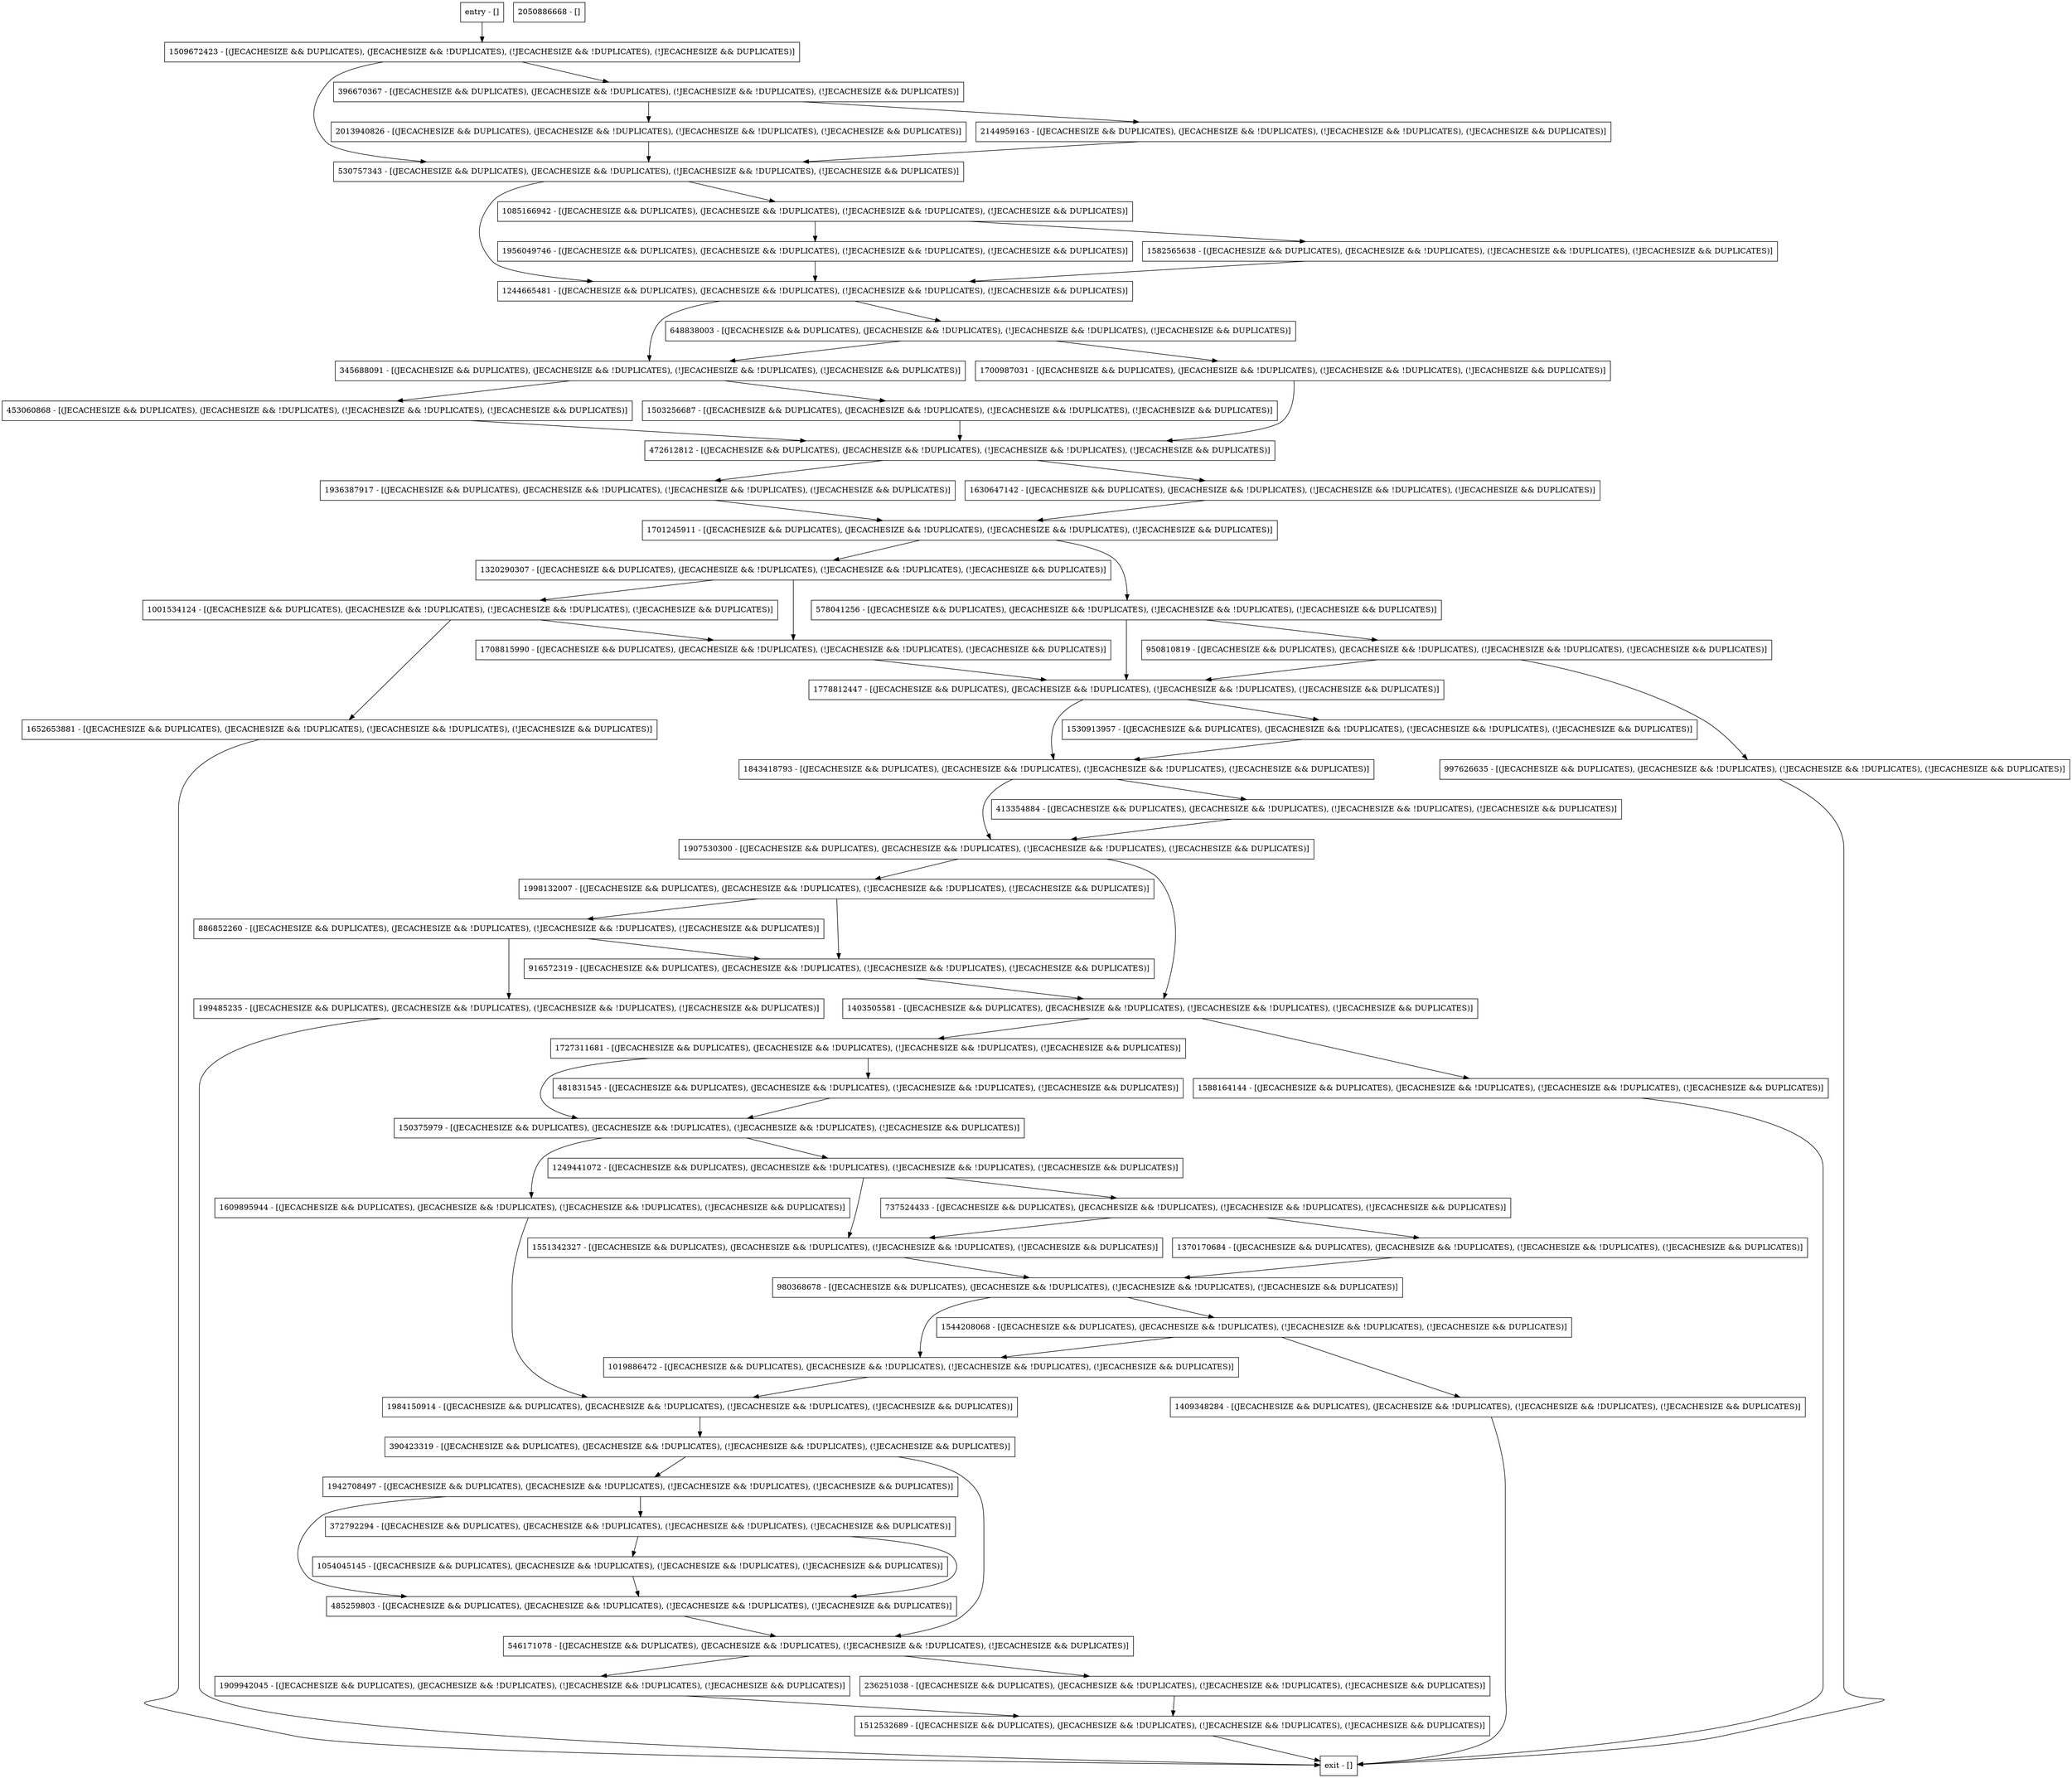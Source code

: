 digraph serialLogWork {
node [shape=record];
1907530300 [label="1907530300 - [(JECACHESIZE && DUPLICATES), (JECACHESIZE && !DUPLICATES), (!JECACHESIZE && !DUPLICATES), (!JECACHESIZE && DUPLICATES)]"];
1942708497 [label="1942708497 - [(JECACHESIZE && DUPLICATES), (JECACHESIZE && !DUPLICATES), (!JECACHESIZE && !DUPLICATES), (!JECACHESIZE && DUPLICATES)]"];
1588164144 [label="1588164144 - [(JECACHESIZE && DUPLICATES), (JECACHESIZE && !DUPLICATES), (!JECACHESIZE && !DUPLICATES), (!JECACHESIZE && DUPLICATES)]"];
1551342327 [label="1551342327 - [(JECACHESIZE && DUPLICATES), (JECACHESIZE && !DUPLICATES), (!JECACHESIZE && !DUPLICATES), (!JECACHESIZE && DUPLICATES)]"];
372792294 [label="372792294 - [(JECACHESIZE && DUPLICATES), (JECACHESIZE && !DUPLICATES), (!JECACHESIZE && !DUPLICATES), (!JECACHESIZE && DUPLICATES)]"];
2144959163 [label="2144959163 - [(JECACHESIZE && DUPLICATES), (JECACHESIZE && !DUPLICATES), (!JECACHESIZE && !DUPLICATES), (!JECACHESIZE && DUPLICATES)]"];
1320290307 [label="1320290307 - [(JECACHESIZE && DUPLICATES), (JECACHESIZE && !DUPLICATES), (!JECACHESIZE && !DUPLICATES), (!JECACHESIZE && DUPLICATES)]"];
1370170684 [label="1370170684 - [(JECACHESIZE && DUPLICATES), (JECACHESIZE && !DUPLICATES), (!JECACHESIZE && !DUPLICATES), (!JECACHESIZE && DUPLICATES)]"];
390423319 [label="390423319 - [(JECACHESIZE && DUPLICATES), (JECACHESIZE && !DUPLICATES), (!JECACHESIZE && !DUPLICATES), (!JECACHESIZE && DUPLICATES)]"];
1843418793 [label="1843418793 - [(JECACHESIZE && DUPLICATES), (JECACHESIZE && !DUPLICATES), (!JECACHESIZE && !DUPLICATES), (!JECACHESIZE && DUPLICATES)]"];
345688091 [label="345688091 - [(JECACHESIZE && DUPLICATES), (JECACHESIZE && !DUPLICATES), (!JECACHESIZE && !DUPLICATES), (!JECACHESIZE && DUPLICATES)]"];
578041256 [label="578041256 - [(JECACHESIZE && DUPLICATES), (JECACHESIZE && !DUPLICATES), (!JECACHESIZE && !DUPLICATES), (!JECACHESIZE && DUPLICATES)]"];
530757343 [label="530757343 - [(JECACHESIZE && DUPLICATES), (JECACHESIZE && !DUPLICATES), (!JECACHESIZE && !DUPLICATES), (!JECACHESIZE && DUPLICATES)]"];
2013940826 [label="2013940826 - [(JECACHESIZE && DUPLICATES), (JECACHESIZE && !DUPLICATES), (!JECACHESIZE && !DUPLICATES), (!JECACHESIZE && DUPLICATES)]"];
1244665481 [label="1244665481 - [(JECACHESIZE && DUPLICATES), (JECACHESIZE && !DUPLICATES), (!JECACHESIZE && !DUPLICATES), (!JECACHESIZE && DUPLICATES)]"];
1019886472 [label="1019886472 - [(JECACHESIZE && DUPLICATES), (JECACHESIZE && !DUPLICATES), (!JECACHESIZE && !DUPLICATES), (!JECACHESIZE && DUPLICATES)]"];
916572319 [label="916572319 - [(JECACHESIZE && DUPLICATES), (JECACHESIZE && !DUPLICATES), (!JECACHESIZE && !DUPLICATES), (!JECACHESIZE && DUPLICATES)]"];
1998132007 [label="1998132007 - [(JECACHESIZE && DUPLICATES), (JECACHESIZE && !DUPLICATES), (!JECACHESIZE && !DUPLICATES), (!JECACHESIZE && DUPLICATES)]"];
1403505581 [label="1403505581 - [(JECACHESIZE && DUPLICATES), (JECACHESIZE && !DUPLICATES), (!JECACHESIZE && !DUPLICATES), (!JECACHESIZE && DUPLICATES)]"];
481831545 [label="481831545 - [(JECACHESIZE && DUPLICATES), (JECACHESIZE && !DUPLICATES), (!JECACHESIZE && !DUPLICATES), (!JECACHESIZE && DUPLICATES)]"];
1700987031 [label="1700987031 - [(JECACHESIZE && DUPLICATES), (JECACHESIZE && !DUPLICATES), (!JECACHESIZE && !DUPLICATES), (!JECACHESIZE && DUPLICATES)]"];
546171078 [label="546171078 - [(JECACHESIZE && DUPLICATES), (JECACHESIZE && !DUPLICATES), (!JECACHESIZE && !DUPLICATES), (!JECACHESIZE && DUPLICATES)]"];
1409348284 [label="1409348284 - [(JECACHESIZE && DUPLICATES), (JECACHESIZE && !DUPLICATES), (!JECACHESIZE && !DUPLICATES), (!JECACHESIZE && DUPLICATES)]"];
1530913957 [label="1530913957 - [(JECACHESIZE && DUPLICATES), (JECACHESIZE && !DUPLICATES), (!JECACHESIZE && !DUPLICATES), (!JECACHESIZE && DUPLICATES)]"];
2050886668 [label="2050886668 - []"];
entry [label="entry - []"];
exit [label="exit - []"];
648838003 [label="648838003 - [(JECACHESIZE && DUPLICATES), (JECACHESIZE && !DUPLICATES), (!JECACHESIZE && !DUPLICATES), (!JECACHESIZE && DUPLICATES)]"];
1909942045 [label="1909942045 - [(JECACHESIZE && DUPLICATES), (JECACHESIZE && !DUPLICATES), (!JECACHESIZE && !DUPLICATES), (!JECACHESIZE && DUPLICATES)]"];
980368678 [label="980368678 - [(JECACHESIZE && DUPLICATES), (JECACHESIZE && !DUPLICATES), (!JECACHESIZE && !DUPLICATES), (!JECACHESIZE && DUPLICATES)]"];
1701245911 [label="1701245911 - [(JECACHESIZE && DUPLICATES), (JECACHESIZE && !DUPLICATES), (!JECACHESIZE && !DUPLICATES), (!JECACHESIZE && DUPLICATES)]"];
1054045145 [label="1054045145 - [(JECACHESIZE && DUPLICATES), (JECACHESIZE && !DUPLICATES), (!JECACHESIZE && !DUPLICATES), (!JECACHESIZE && DUPLICATES)]"];
1249441072 [label="1249441072 - [(JECACHESIZE && DUPLICATES), (JECACHESIZE && !DUPLICATES), (!JECACHESIZE && !DUPLICATES), (!JECACHESIZE && DUPLICATES)]"];
485259803 [label="485259803 - [(JECACHESIZE && DUPLICATES), (JECACHESIZE && !DUPLICATES), (!JECACHESIZE && !DUPLICATES), (!JECACHESIZE && DUPLICATES)]"];
236251038 [label="236251038 - [(JECACHESIZE && DUPLICATES), (JECACHESIZE && !DUPLICATES), (!JECACHESIZE && !DUPLICATES), (!JECACHESIZE && DUPLICATES)]"];
1984150914 [label="1984150914 - [(JECACHESIZE && DUPLICATES), (JECACHESIZE && !DUPLICATES), (!JECACHESIZE && !DUPLICATES), (!JECACHESIZE && DUPLICATES)]"];
1509672423 [label="1509672423 - [(JECACHESIZE && DUPLICATES), (JECACHESIZE && !DUPLICATES), (!JECACHESIZE && !DUPLICATES), (!JECACHESIZE && DUPLICATES)]"];
737524433 [label="737524433 - [(JECACHESIZE && DUPLICATES), (JECACHESIZE && !DUPLICATES), (!JECACHESIZE && !DUPLICATES), (!JECACHESIZE && DUPLICATES)]"];
1512532689 [label="1512532689 - [(JECACHESIZE && DUPLICATES), (JECACHESIZE && !DUPLICATES), (!JECACHESIZE && !DUPLICATES), (!JECACHESIZE && DUPLICATES)]"];
396670367 [label="396670367 - [(JECACHESIZE && DUPLICATES), (JECACHESIZE && !DUPLICATES), (!JECACHESIZE && !DUPLICATES), (!JECACHESIZE && DUPLICATES)]"];
1503256687 [label="1503256687 - [(JECACHESIZE && DUPLICATES), (JECACHESIZE && !DUPLICATES), (!JECACHESIZE && !DUPLICATES), (!JECACHESIZE && DUPLICATES)]"];
1708815990 [label="1708815990 - [(JECACHESIZE && DUPLICATES), (JECACHESIZE && !DUPLICATES), (!JECACHESIZE && !DUPLICATES), (!JECACHESIZE && DUPLICATES)]"];
413354884 [label="413354884 - [(JECACHESIZE && DUPLICATES), (JECACHESIZE && !DUPLICATES), (!JECACHESIZE && !DUPLICATES), (!JECACHESIZE && DUPLICATES)]"];
1936387917 [label="1936387917 - [(JECACHESIZE && DUPLICATES), (JECACHESIZE && !DUPLICATES), (!JECACHESIZE && !DUPLICATES), (!JECACHESIZE && DUPLICATES)]"];
1609895944 [label="1609895944 - [(JECACHESIZE && DUPLICATES), (JECACHESIZE && !DUPLICATES), (!JECACHESIZE && !DUPLICATES), (!JECACHESIZE && DUPLICATES)]"];
1544208068 [label="1544208068 - [(JECACHESIZE && DUPLICATES), (JECACHESIZE && !DUPLICATES), (!JECACHESIZE && !DUPLICATES), (!JECACHESIZE && DUPLICATES)]"];
1778812447 [label="1778812447 - [(JECACHESIZE && DUPLICATES), (JECACHESIZE && !DUPLICATES), (!JECACHESIZE && !DUPLICATES), (!JECACHESIZE && DUPLICATES)]"];
472612812 [label="472612812 - [(JECACHESIZE && DUPLICATES), (JECACHESIZE && !DUPLICATES), (!JECACHESIZE && !DUPLICATES), (!JECACHESIZE && DUPLICATES)]"];
950810819 [label="950810819 - [(JECACHESIZE && DUPLICATES), (JECACHESIZE && !DUPLICATES), (!JECACHESIZE && !DUPLICATES), (!JECACHESIZE && DUPLICATES)]"];
997626635 [label="997626635 - [(JECACHESIZE && DUPLICATES), (JECACHESIZE && !DUPLICATES), (!JECACHESIZE && !DUPLICATES), (!JECACHESIZE && DUPLICATES)]"];
1652653881 [label="1652653881 - [(JECACHESIZE && DUPLICATES), (JECACHESIZE && !DUPLICATES), (!JECACHESIZE && !DUPLICATES), (!JECACHESIZE && DUPLICATES)]"];
1727311681 [label="1727311681 - [(JECACHESIZE && DUPLICATES), (JECACHESIZE && !DUPLICATES), (!JECACHESIZE && !DUPLICATES), (!JECACHESIZE && DUPLICATES)]"];
1582565638 [label="1582565638 - [(JECACHESIZE && DUPLICATES), (JECACHESIZE && !DUPLICATES), (!JECACHESIZE && !DUPLICATES), (!JECACHESIZE && DUPLICATES)]"];
886852260 [label="886852260 - [(JECACHESIZE && DUPLICATES), (JECACHESIZE && !DUPLICATES), (!JECACHESIZE && !DUPLICATES), (!JECACHESIZE && DUPLICATES)]"];
1956049746 [label="1956049746 - [(JECACHESIZE && DUPLICATES), (JECACHESIZE && !DUPLICATES), (!JECACHESIZE && !DUPLICATES), (!JECACHESIZE && DUPLICATES)]"];
453060868 [label="453060868 - [(JECACHESIZE && DUPLICATES), (JECACHESIZE && !DUPLICATES), (!JECACHESIZE && !DUPLICATES), (!JECACHESIZE && DUPLICATES)]"];
1001534124 [label="1001534124 - [(JECACHESIZE && DUPLICATES), (JECACHESIZE && !DUPLICATES), (!JECACHESIZE && !DUPLICATES), (!JECACHESIZE && DUPLICATES)]"];
1630647142 [label="1630647142 - [(JECACHESIZE && DUPLICATES), (JECACHESIZE && !DUPLICATES), (!JECACHESIZE && !DUPLICATES), (!JECACHESIZE && DUPLICATES)]"];
1085166942 [label="1085166942 - [(JECACHESIZE && DUPLICATES), (JECACHESIZE && !DUPLICATES), (!JECACHESIZE && !DUPLICATES), (!JECACHESIZE && DUPLICATES)]"];
199485235 [label="199485235 - [(JECACHESIZE && DUPLICATES), (JECACHESIZE && !DUPLICATES), (!JECACHESIZE && !DUPLICATES), (!JECACHESIZE && DUPLICATES)]"];
150375979 [label="150375979 - [(JECACHESIZE && DUPLICATES), (JECACHESIZE && !DUPLICATES), (!JECACHESIZE && !DUPLICATES), (!JECACHESIZE && DUPLICATES)]"];
entry;
exit;
1907530300 -> 1998132007;
1907530300 -> 1403505581;
1942708497 -> 372792294;
1942708497 -> 485259803;
1588164144 -> exit;
1551342327 -> 980368678;
372792294 -> 1054045145;
372792294 -> 485259803;
2144959163 -> 530757343;
1320290307 -> 1708815990;
1320290307 -> 1001534124;
1370170684 -> 980368678;
390423319 -> 1942708497;
390423319 -> 546171078;
1843418793 -> 1907530300;
1843418793 -> 413354884;
345688091 -> 453060868;
345688091 -> 1503256687;
578041256 -> 950810819;
578041256 -> 1778812447;
530757343 -> 1244665481;
530757343 -> 1085166942;
2013940826 -> 530757343;
1244665481 -> 648838003;
1244665481 -> 345688091;
1019886472 -> 1984150914;
916572319 -> 1403505581;
1998132007 -> 886852260;
1998132007 -> 916572319;
1403505581 -> 1588164144;
1403505581 -> 1727311681;
481831545 -> 150375979;
1700987031 -> 472612812;
546171078 -> 236251038;
546171078 -> 1909942045;
1409348284 -> exit;
1530913957 -> 1843418793;
entry -> 1509672423;
648838003 -> 1700987031;
648838003 -> 345688091;
1909942045 -> 1512532689;
980368678 -> 1544208068;
980368678 -> 1019886472;
1701245911 -> 1320290307;
1701245911 -> 578041256;
1054045145 -> 485259803;
1249441072 -> 1551342327;
1249441072 -> 737524433;
485259803 -> 546171078;
236251038 -> 1512532689;
1984150914 -> 390423319;
1509672423 -> 530757343;
1509672423 -> 396670367;
737524433 -> 1551342327;
737524433 -> 1370170684;
1512532689 -> exit;
396670367 -> 2144959163;
396670367 -> 2013940826;
1503256687 -> 472612812;
1708815990 -> 1778812447;
413354884 -> 1907530300;
1936387917 -> 1701245911;
1609895944 -> 1984150914;
1544208068 -> 1409348284;
1544208068 -> 1019886472;
1778812447 -> 1843418793;
1778812447 -> 1530913957;
472612812 -> 1936387917;
472612812 -> 1630647142;
950810819 -> 997626635;
950810819 -> 1778812447;
997626635 -> exit;
1652653881 -> exit;
1727311681 -> 481831545;
1727311681 -> 150375979;
1582565638 -> 1244665481;
886852260 -> 199485235;
886852260 -> 916572319;
1956049746 -> 1244665481;
453060868 -> 472612812;
1001534124 -> 1708815990;
1001534124 -> 1652653881;
1630647142 -> 1701245911;
1085166942 -> 1582565638;
1085166942 -> 1956049746;
199485235 -> exit;
150375979 -> 1609895944;
150375979 -> 1249441072;
}
